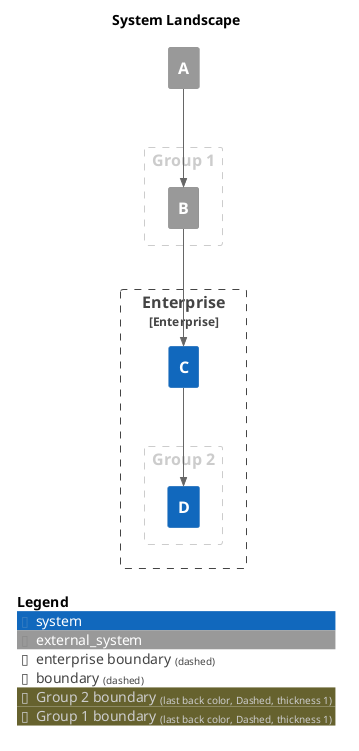 @startuml
set separator none
title System Landscape

top to bottom direction

!include <C4/C4>
!include <C4/C4_Context>

Enterprise_Boundary(enterprise, "Enterprise") {
  AddBoundaryTag("Group 2", $borderColor="#cccccc", $fontColor="#cccccc", $borderStyle="Dashed", $borderThickness="1")
  Boundary(group_1, "Group 2", $tags="Group 2") {
    System(D, "D", $descr="", $tags="", $link="")
  }

  System(C, "C", $descr="", $tags="", $link="")
}

AddBoundaryTag("Group 1", $borderColor="#cccccc", $fontColor="#cccccc", $borderStyle="Dashed", $borderThickness="1")
Boundary(group_2, "Group 1", $tags="Group 1") {
  System_Ext(B, "B", $descr="", $tags="", $link="")
}

System_Ext(A, "A", $descr="", $tags="", $link="")

Rel_D(B, C, "", $techn="", $tags="", $link="")
Rel_D(C, D, "", $techn="", $tags="", $link="")
Rel_D(A, B, "", $techn="", $tags="", $link="")

SHOW_LEGEND(true)
@enduml